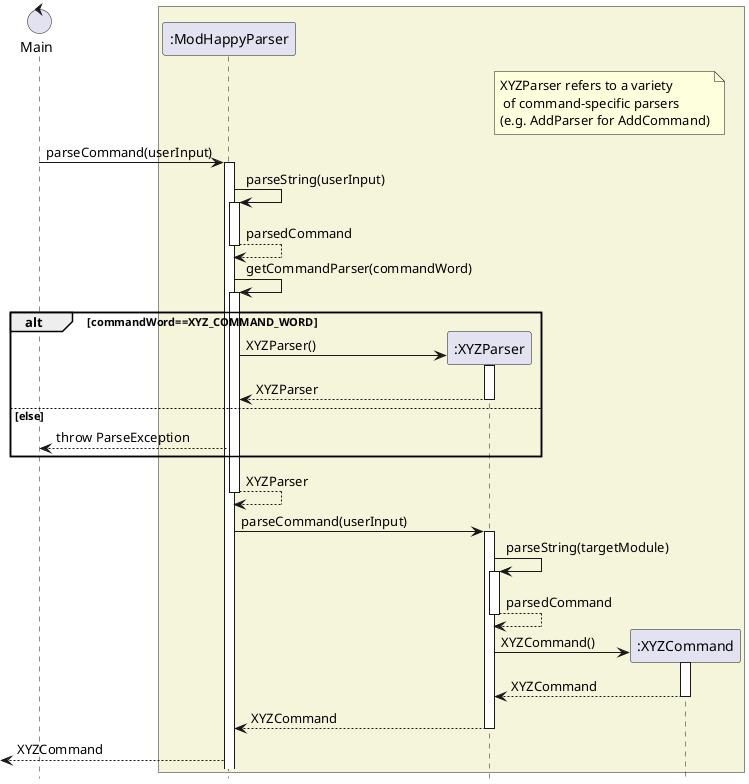@startuml
'https://plantuml.com/sequence-diagram
' @@author Kureans



control Main as X
box #beige
participant ":ModHappyParser" as A
participant ":XYZParser" as B
participant ":XYZCommand" as C
end box

note right of B: XYZParser refers to a variety \n of command-specific parsers\n(e.g. AddParser for AddCommand)


X -> A: parseCommand(userInput)
activate A
A -> A: parseString(userInput)
activate A
return parsedCommand
A -> A: getCommandParser(commandWord)
activate A
alt commandWord==XYZ_COMMAND_WORD
create B
A -> B: XYZParser()
activate B
return XYZParser
else else
X<-- A: throw ParseException
end
return XYZParser
A -> B: parseCommand(userInput)
activate B
B -> B: parseString(targetModule)
activate B
return parsedCommand
create C
B->C: XYZCommand()
activate C
return XYZCommand
return XYZCommand
[<-- A: XYZCommand

hide footbox

@enduml
